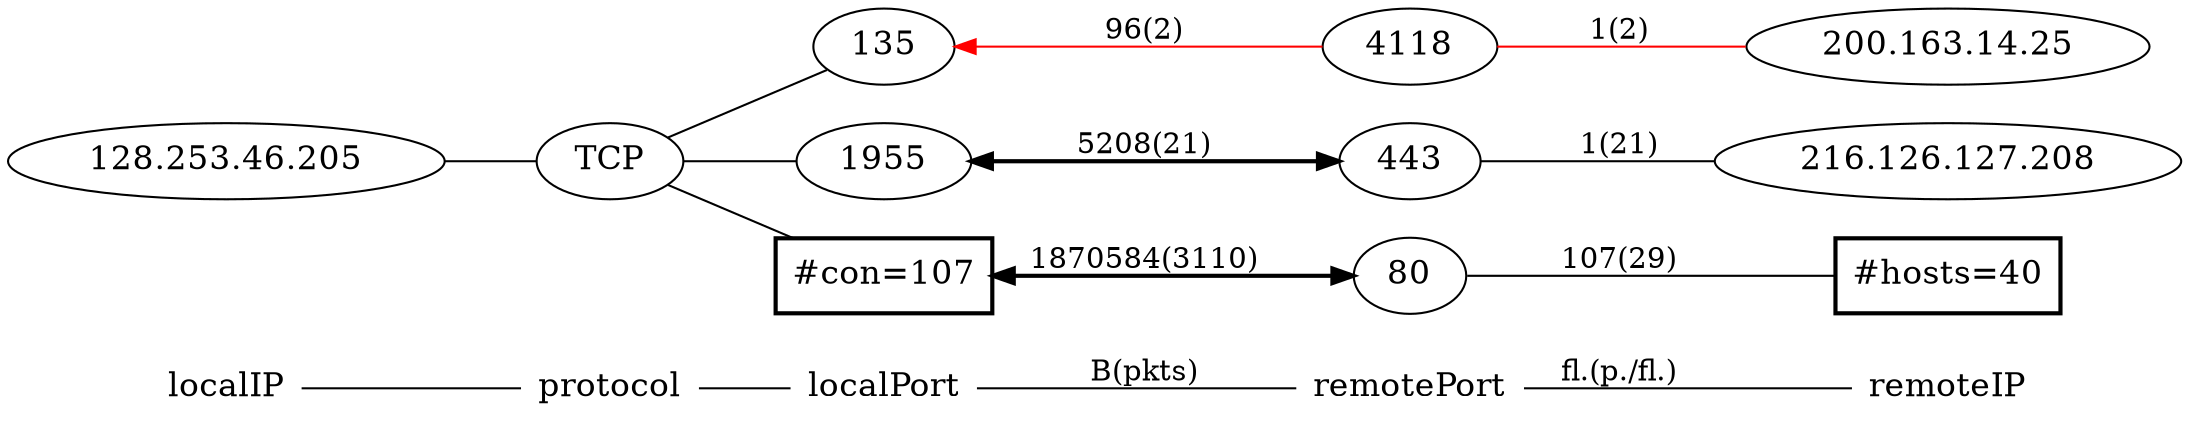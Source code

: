 graph G { /* Created by hpg2dot3() */
rankdir=LR;
node[shape=plaintext,fontsize=16];
"localIP"--"protocol"--"localPort""localPort"--"remotePort"[label="B(pkts)"]"remotePort"--"remoteIP"[label="fl.(p./fl.)"]
node[shape=ellipse];
subgraph 0{rank=same;"localIP";k1_2164076237;}
k1_2164076237[label="128.253.46.205"];
k1_2164076237--k2_6;
subgraph 1 {rank=same;"protocol";k2_6;}
k2_6[label="TCP"];
k2_6--k3_268435591;
k2_6--k3_268437411;
k2_6--k3_278462571;
subgraph 2 {rank=same;"localPort";k3_268437411;k3_268435591;k3_278462571;}
k3_268437411[label="1955"];
k3_268435591[label="135"];
k3_278462571[label="#con=107", shape=box, style=bold];
k3_268437411--k4_268501435[style=bold,dir=both][label="5208(21)"];
k3_268435591--k4_1342181398[dir=back, color=red][label="96(2)"];
k3_278462571--k4_268566608[style=bold,dir=both][label="1870584(3110)"];
subgraph 3 {rank=same;"remotePort";k4_268501435;k4_268566608;k4_1342181398;}
k4_268501435[label="443"];
k4_268566608[label="80"];
k4_1342181398[label="4118"];
k4_1342181398--k5_3366129177[color=red][label="1(2)"];
k4_268501435--k5_3632168912[label="1(21)"];
k4_268566608--k5_10027048[label="107(29)"];
subgraph 4 {rank=same;"remoteIP";k5_3366129177;k5_10027048;k5_3632168912;}
k5_3366129177[label="200.163.14.25"];
k5_10027048[label="#hosts=40", shape=box, style=bold];
k5_3632168912[label="216.126.127.208"];
}
